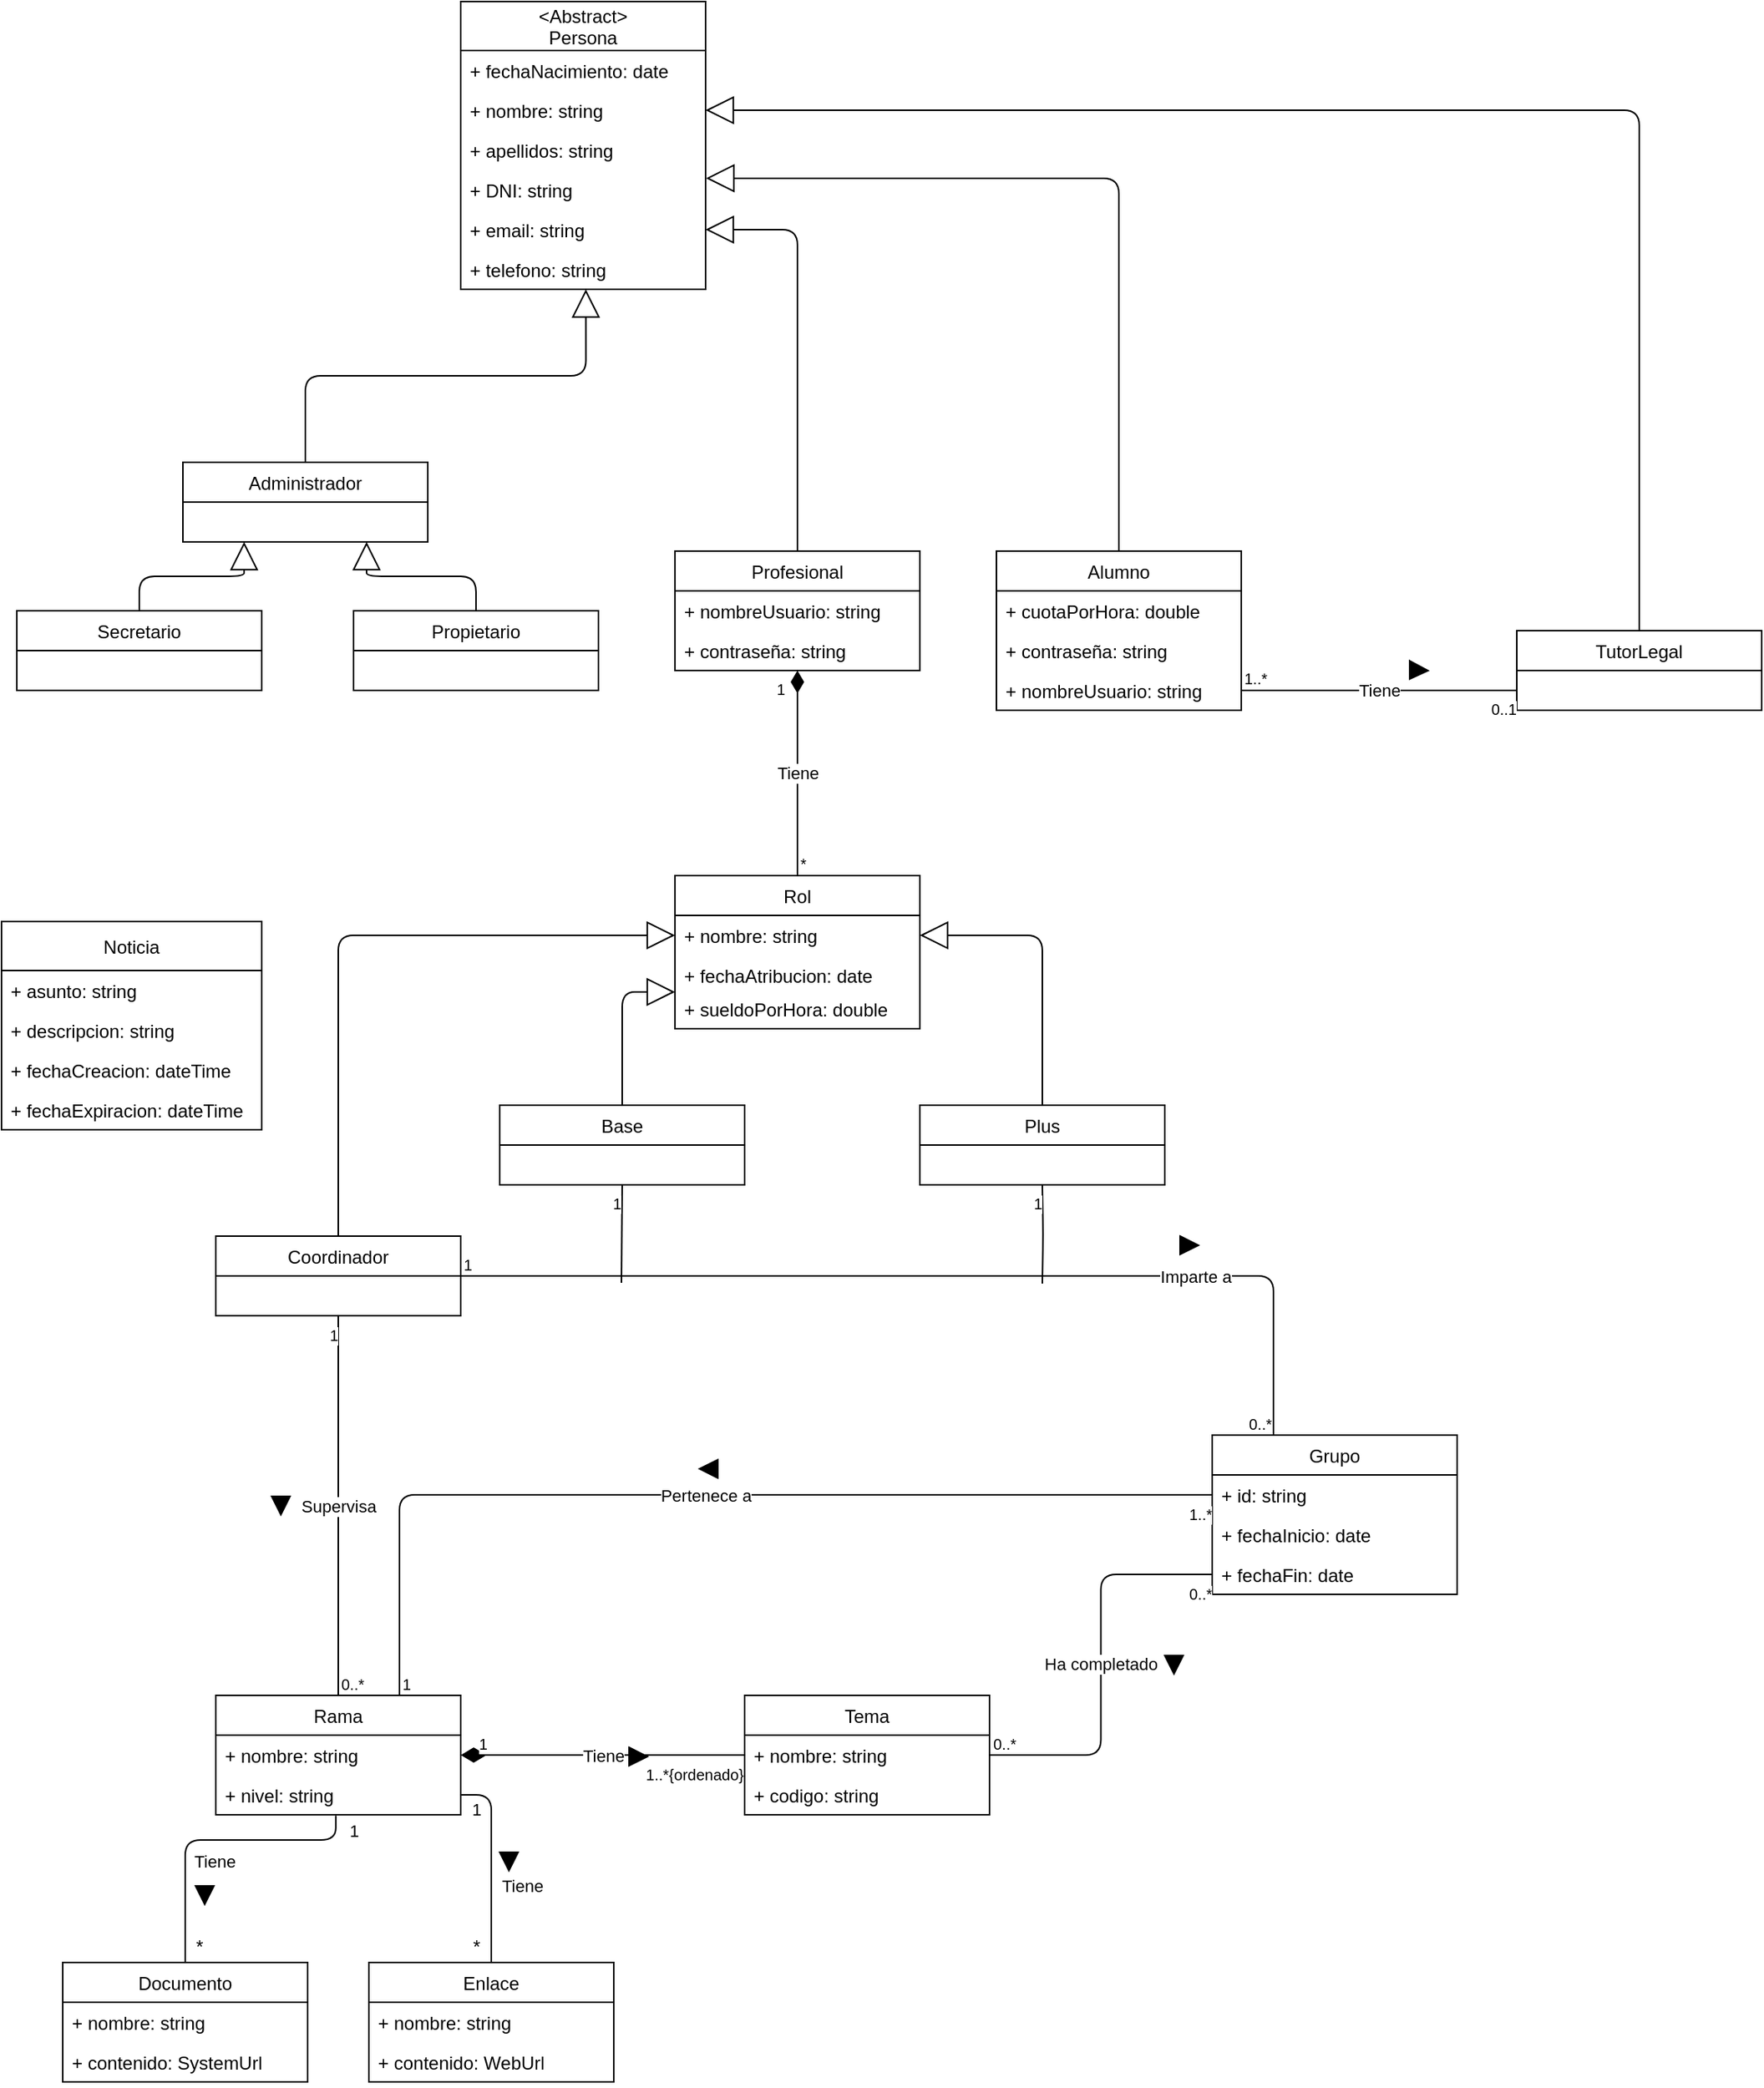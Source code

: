 <mxfile version="12.5.5" type="device"><diagram id="HRYEKjVSIdUNHvxB5uiy" name="Page-1"><mxGraphModel dx="1483" dy="759" grid="1" gridSize="10" guides="1" tooltips="1" connect="1" arrows="1" fold="1" page="1" pageScale="1" pageWidth="827" pageHeight="1169" math="0" shadow="0"><root><mxCell id="0"/><mxCell id="1" parent="0"/><mxCell id="jhskJjz1nR4IR2zzk8WK-8" value="&lt;Abstract&gt;&#10;Persona" style="swimlane;fontStyle=0;childLayout=stackLayout;horizontal=1;startSize=32;fillColor=none;horizontalStack=0;resizeParent=1;resizeParentMax=0;resizeLast=0;collapsible=1;marginBottom=0;" vertex="1" parent="1"><mxGeometry x="310" y="39" width="160" height="188" as="geometry"/></mxCell><mxCell id="jhskJjz1nR4IR2zzk8WK-9" value="+ fechaNacimiento: date" style="text;strokeColor=none;fillColor=none;align=left;verticalAlign=top;spacingLeft=4;spacingRight=4;overflow=hidden;rotatable=0;points=[[0,0.5],[1,0.5]];portConstraint=eastwest;" vertex="1" parent="jhskJjz1nR4IR2zzk8WK-8"><mxGeometry y="32" width="160" height="26" as="geometry"/></mxCell><mxCell id="jhskJjz1nR4IR2zzk8WK-10" value="+ nombre: string" style="text;strokeColor=none;fillColor=none;align=left;verticalAlign=top;spacingLeft=4;spacingRight=4;overflow=hidden;rotatable=0;points=[[0,0.5],[1,0.5]];portConstraint=eastwest;" vertex="1" parent="jhskJjz1nR4IR2zzk8WK-8"><mxGeometry y="58" width="160" height="26" as="geometry"/></mxCell><mxCell id="jhskJjz1nR4IR2zzk8WK-11" value="+ apellidos: string" style="text;strokeColor=none;fillColor=none;align=left;verticalAlign=top;spacingLeft=4;spacingRight=4;overflow=hidden;rotatable=0;points=[[0,0.5],[1,0.5]];portConstraint=eastwest;" vertex="1" parent="jhskJjz1nR4IR2zzk8WK-8"><mxGeometry y="84" width="160" height="26" as="geometry"/></mxCell><mxCell id="jhskJjz1nR4IR2zzk8WK-12" value="+ DNI: string" style="text;strokeColor=none;fillColor=none;align=left;verticalAlign=top;spacingLeft=4;spacingRight=4;overflow=hidden;rotatable=0;points=[[0,0.5],[1,0.5]];portConstraint=eastwest;" vertex="1" parent="jhskJjz1nR4IR2zzk8WK-8"><mxGeometry y="110" width="160" height="26" as="geometry"/></mxCell><mxCell id="jhskJjz1nR4IR2zzk8WK-13" value="+ email: string" style="text;strokeColor=none;fillColor=none;align=left;verticalAlign=top;spacingLeft=4;spacingRight=4;overflow=hidden;rotatable=0;points=[[0,0.5],[1,0.5]];portConstraint=eastwest;" vertex="1" parent="jhskJjz1nR4IR2zzk8WK-8"><mxGeometry y="136" width="160" height="26" as="geometry"/></mxCell><mxCell id="jhskJjz1nR4IR2zzk8WK-14" value="+ telefono: string" style="text;strokeColor=none;fillColor=none;align=left;verticalAlign=top;spacingLeft=4;spacingRight=4;overflow=hidden;rotatable=0;points=[[0,0.5],[1,0.5]];portConstraint=eastwest;" vertex="1" parent="jhskJjz1nR4IR2zzk8WK-8"><mxGeometry y="162" width="160" height="26" as="geometry"/></mxCell><mxCell id="jhskJjz1nR4IR2zzk8WK-15" value="Administrador" style="swimlane;fontStyle=0;childLayout=stackLayout;horizontal=1;startSize=26;fillColor=none;horizontalStack=0;resizeParent=1;resizeParentMax=0;resizeLast=0;collapsible=1;marginBottom=0;" vertex="1" parent="1"><mxGeometry x="128.5" y="340" width="160" height="52" as="geometry"/></mxCell><mxCell id="jhskJjz1nR4IR2zzk8WK-16" value="Propietario" style="swimlane;fontStyle=0;childLayout=stackLayout;horizontal=1;startSize=26;fillColor=none;horizontalStack=0;resizeParent=1;resizeParentMax=0;resizeLast=0;collapsible=1;marginBottom=0;" vertex="1" parent="1"><mxGeometry x="240" y="437" width="160" height="52" as="geometry"/></mxCell><mxCell id="jhskJjz1nR4IR2zzk8WK-17" value="Secretario" style="swimlane;fontStyle=0;childLayout=stackLayout;horizontal=1;startSize=26;fillColor=none;horizontalStack=0;resizeParent=1;resizeParentMax=0;resizeLast=0;collapsible=1;marginBottom=0;" vertex="1" parent="1"><mxGeometry x="20" y="437" width="160" height="52" as="geometry"/></mxCell><mxCell id="jhskJjz1nR4IR2zzk8WK-18" value="" style="endArrow=block;endSize=16;endFill=0;html=1;exitX=0.5;exitY=0;exitDx=0;exitDy=0;edgeStyle=orthogonalEdgeStyle;entryX=0.511;entryY=1;entryDx=0;entryDy=0;entryPerimeter=0;" edge="1" parent="1" source="jhskJjz1nR4IR2zzk8WK-15" target="jhskJjz1nR4IR2zzk8WK-14"><mxGeometry width="160" relative="1" as="geometry"><mxPoint x="-600" y="282.0" as="sourcePoint"/><mxPoint x="253" y="240" as="targetPoint"/></mxGeometry></mxCell><mxCell id="jhskJjz1nR4IR2zzk8WK-19" value="" style="endArrow=block;endSize=16;endFill=0;html=1;exitX=0.5;exitY=0;exitDx=0;exitDy=0;entryX=0.25;entryY=1;entryDx=0;entryDy=0;edgeStyle=orthogonalEdgeStyle;" edge="1" parent="1" source="jhskJjz1nR4IR2zzk8WK-17" target="jhskJjz1nR4IR2zzk8WK-15"><mxGeometry width="160" relative="1" as="geometry"><mxPoint x="-300" y="308.0" as="sourcePoint"/><mxPoint x="-211.343" y="254.0" as="targetPoint"/></mxGeometry></mxCell><mxCell id="jhskJjz1nR4IR2zzk8WK-20" value="" style="endArrow=block;endSize=16;endFill=0;html=1;exitX=0.5;exitY=0;exitDx=0;exitDy=0;entryX=0.75;entryY=1;entryDx=0;entryDy=0;edgeStyle=orthogonalEdgeStyle;" edge="1" parent="1" source="jhskJjz1nR4IR2zzk8WK-16" target="jhskJjz1nR4IR2zzk8WK-15"><mxGeometry width="160" relative="1" as="geometry"><mxPoint x="-290" y="318.0" as="sourcePoint"/><mxPoint x="-201.343" y="264.0" as="targetPoint"/></mxGeometry></mxCell><mxCell id="jhskJjz1nR4IR2zzk8WK-21" value="Alumno" style="swimlane;fontStyle=0;childLayout=stackLayout;horizontal=1;startSize=26;fillColor=none;horizontalStack=0;resizeParent=1;resizeParentMax=0;resizeLast=0;collapsible=1;marginBottom=0;" vertex="1" parent="1"><mxGeometry x="660" y="398.0" width="160" height="104" as="geometry"/></mxCell><mxCell id="jhskJjz1nR4IR2zzk8WK-22" value="+ cuotaPorHora: double" style="text;strokeColor=none;fillColor=none;align=left;verticalAlign=top;spacingLeft=4;spacingRight=4;overflow=hidden;rotatable=0;points=[[0,0.5],[1,0.5]];portConstraint=eastwest;" vertex="1" parent="jhskJjz1nR4IR2zzk8WK-21"><mxGeometry y="26" width="160" height="26" as="geometry"/></mxCell><mxCell id="jhskJjz1nR4IR2zzk8WK-23" value="+ contraseña: string" style="text;strokeColor=none;fillColor=none;align=left;verticalAlign=top;spacingLeft=4;spacingRight=4;overflow=hidden;rotatable=0;points=[[0,0.5],[1,0.5]];portConstraint=eastwest;" vertex="1" parent="jhskJjz1nR4IR2zzk8WK-21"><mxGeometry y="52" width="160" height="26" as="geometry"/></mxCell><mxCell id="jhskJjz1nR4IR2zzk8WK-24" value="+ nombreUsuario: string" style="text;strokeColor=none;fillColor=none;align=left;verticalAlign=top;spacingLeft=4;spacingRight=4;overflow=hidden;rotatable=0;points=[[0,0.5],[1,0.5]];portConstraint=eastwest;" vertex="1" parent="jhskJjz1nR4IR2zzk8WK-21"><mxGeometry y="78" width="160" height="26" as="geometry"/></mxCell><mxCell id="jhskJjz1nR4IR2zzk8WK-25" value="TutorLegal" style="swimlane;fontStyle=0;childLayout=stackLayout;horizontal=1;startSize=26;fillColor=none;horizontalStack=0;resizeParent=1;resizeParentMax=0;resizeLast=0;collapsible=1;marginBottom=0;" vertex="1" parent="1"><mxGeometry x="1000" y="450.0" width="160" height="52" as="geometry"/></mxCell><mxCell id="jhskJjz1nR4IR2zzk8WK-26" value="Tiene" style="endArrow=none;html=1;endSize=12;startArrow=none;startSize=14;startFill=0;edgeStyle=orthogonalEdgeStyle;endFill=0;exitX=1;exitY=0.5;exitDx=0;exitDy=0;entryX=0;entryY=0.75;entryDx=0;entryDy=0;" edge="1" parent="1" source="jhskJjz1nR4IR2zzk8WK-24" target="jhskJjz1nR4IR2zzk8WK-25"><mxGeometry relative="1" as="geometry"><mxPoint x="310.57" y="100.93" as="sourcePoint"/><mxPoint x="800" y="483" as="targetPoint"/></mxGeometry></mxCell><mxCell id="jhskJjz1nR4IR2zzk8WK-27" value="1..*" style="resizable=0;html=1;align=left;verticalAlign=top;labelBackgroundColor=#ffffff;fontSize=10;" connectable="0" vertex="1" parent="jhskJjz1nR4IR2zzk8WK-26"><mxGeometry x="-1" relative="1" as="geometry"><mxPoint y="-20" as="offset"/></mxGeometry></mxCell><mxCell id="jhskJjz1nR4IR2zzk8WK-28" value="0..1" style="resizable=0;html=1;align=right;verticalAlign=top;labelBackgroundColor=#ffffff;fontSize=10;" connectable="0" vertex="1" parent="jhskJjz1nR4IR2zzk8WK-26"><mxGeometry x="1" relative="1" as="geometry"/></mxCell><mxCell id="jhskJjz1nR4IR2zzk8WK-35" value="" style="endArrow=block;endSize=16;endFill=0;html=1;exitX=0.5;exitY=0;exitDx=0;exitDy=0;edgeStyle=orthogonalEdgeStyle;entryX=1;entryY=0.5;entryDx=0;entryDy=0;" edge="1" parent="1" source="jhskJjz1nR4IR2zzk8WK-25" target="jhskJjz1nR4IR2zzk8WK-10"><mxGeometry width="160" relative="1" as="geometry"><mxPoint x="566.07" y="273" as="sourcePoint"/><mxPoint x="749.33" y="160" as="targetPoint"/></mxGeometry></mxCell><mxCell id="jhskJjz1nR4IR2zzk8WK-36" value="" style="endArrow=block;endSize=16;endFill=0;html=1;exitX=0.5;exitY=0;exitDx=0;exitDy=0;edgeStyle=orthogonalEdgeStyle;entryX=1.002;entryY=0.21;entryDx=0;entryDy=0;entryPerimeter=0;" edge="1" parent="1" source="jhskJjz1nR4IR2zzk8WK-21" target="jhskJjz1nR4IR2zzk8WK-12"><mxGeometry width="160" relative="1" as="geometry"><mxPoint x="520" y="323" as="sourcePoint"/><mxPoint x="703.26" y="210" as="targetPoint"/></mxGeometry></mxCell><mxCell id="jhskJjz1nR4IR2zzk8WK-37" value="Profesional" style="swimlane;fontStyle=0;childLayout=stackLayout;horizontal=1;startSize=26;fillColor=none;horizontalStack=0;resizeParent=1;resizeParentMax=0;resizeLast=0;collapsible=1;marginBottom=0;" vertex="1" parent="1"><mxGeometry x="450" y="398" width="160" height="78" as="geometry"/></mxCell><mxCell id="jhskJjz1nR4IR2zzk8WK-39" value="+ nombreUsuario: string" style="text;strokeColor=none;fillColor=none;align=left;verticalAlign=top;spacingLeft=4;spacingRight=4;overflow=hidden;rotatable=0;points=[[0,0.5],[1,0.5]];portConstraint=eastwest;" vertex="1" parent="jhskJjz1nR4IR2zzk8WK-37"><mxGeometry y="26" width="160" height="26" as="geometry"/></mxCell><mxCell id="jhskJjz1nR4IR2zzk8WK-40" value="+ contraseña: string" style="text;strokeColor=none;fillColor=none;align=left;verticalAlign=top;spacingLeft=4;spacingRight=4;overflow=hidden;rotatable=0;points=[[0,0.5],[1,0.5]];portConstraint=eastwest;" vertex="1" parent="jhskJjz1nR4IR2zzk8WK-37"><mxGeometry y="52" width="160" height="26" as="geometry"/></mxCell><mxCell id="jhskJjz1nR4IR2zzk8WK-41" value="Tiene" style="endArrow=diamondThin;html=1;endSize=12;startArrow=none;startSize=14;startFill=0;edgeStyle=orthogonalEdgeStyle;endFill=1;exitX=0.5;exitY=0;exitDx=0;exitDy=0;" edge="1" parent="1" source="jhskJjz1nR4IR2zzk8WK-44" target="jhskJjz1nR4IR2zzk8WK-37"><mxGeometry relative="1" as="geometry"><mxPoint x="1152" y="780" as="sourcePoint"/><mxPoint x="422" y="803" as="targetPoint"/></mxGeometry></mxCell><mxCell id="jhskJjz1nR4IR2zzk8WK-42" value="*" style="resizable=0;html=1;align=left;verticalAlign=top;labelBackgroundColor=#ffffff;fontSize=10;" connectable="0" vertex="1" parent="jhskJjz1nR4IR2zzk8WK-41"><mxGeometry x="-1" relative="1" as="geometry"><mxPoint y="-20" as="offset"/></mxGeometry></mxCell><mxCell id="jhskJjz1nR4IR2zzk8WK-43" value="1" style="resizable=0;html=1;align=right;verticalAlign=top;labelBackgroundColor=#ffffff;fontSize=10;" connectable="0" vertex="1" parent="jhskJjz1nR4IR2zzk8WK-41"><mxGeometry x="1" relative="1" as="geometry"><mxPoint x="-7.94" as="offset"/></mxGeometry></mxCell><mxCell id="jhskJjz1nR4IR2zzk8WK-44" value="Rol" style="swimlane;fontStyle=0;childLayout=stackLayout;horizontal=1;startSize=26;fillColor=none;horizontalStack=0;resizeParent=1;resizeParentMax=0;resizeLast=0;collapsible=1;marginBottom=0;" vertex="1" parent="1"><mxGeometry x="450" y="610" width="160" height="100" as="geometry"/></mxCell><mxCell id="jhskJjz1nR4IR2zzk8WK-45" value="+ nombre: string" style="text;strokeColor=none;fillColor=none;align=left;verticalAlign=top;spacingLeft=4;spacingRight=4;overflow=hidden;rotatable=0;points=[[0,0.5],[1,0.5]];portConstraint=eastwest;" vertex="1" parent="jhskJjz1nR4IR2zzk8WK-44"><mxGeometry y="26" width="160" height="26" as="geometry"/></mxCell><mxCell id="jhskJjz1nR4IR2zzk8WK-46" value="+ fechaAtribucion: date" style="text;strokeColor=none;fillColor=none;align=left;verticalAlign=top;spacingLeft=4;spacingRight=4;overflow=hidden;rotatable=0;points=[[0,0.5],[1,0.5]];portConstraint=eastwest;" vertex="1" parent="jhskJjz1nR4IR2zzk8WK-44"><mxGeometry y="52" width="160" height="48" as="geometry"/></mxCell><mxCell id="jhskJjz1nR4IR2zzk8WK-51" value="&lt;span style=&quot;color: rgba(0 , 0 , 0 , 0) ; font-family: monospace ; font-size: 0px&quot;&gt;%3CmxGraphModel%3E%3Croot%3E%3CmxCell%20id%3D%220%22%2F%3E%3CmxCell%20id%3D%221%22%20parent%3D%220%22%2F%3E%3CmxCell%20id%3D%222%22%20value%3D%22%22%20style%3D%22verticalLabelPosition%3Dbottom%3BverticalAlign%3Dtop%3Bhtml%3D1%3Bshape%3Dmxgraph.basic.acute_triangle%3Bdx%3D0.5%3BfillColor%3D%23000000%3Brotation%3D90%3B%22%20vertex%3D%221%22%20parent%3D%221%22%3E%3CmxGeometry%20x%3D%22737.57%22%20y%3D%22462.93%22%20width%3D%2212%22%20height%3D%2212%22%20as%3D%22geometry%22%2F%3E%3C%2FmxCell%3E%3C%2Froot%3E%3C%2FmxGraphModel%3E&lt;/span&gt;" style="text;html=1;align=center;verticalAlign=middle;resizable=0;points=[];autosize=1;" vertex="1" parent="1"><mxGeometry x="784" y="566" width="20" height="20" as="geometry"/></mxCell><mxCell id="jhskJjz1nR4IR2zzk8WK-52" value="" style="verticalLabelPosition=bottom;verticalAlign=top;html=1;shape=mxgraph.basic.acute_triangle;dx=0.54;fillColor=#000000;rotation=90;" vertex="1" parent="1"><mxGeometry x="930" y="469.64" width="12" height="12" as="geometry"/></mxCell><mxCell id="jhskJjz1nR4IR2zzk8WK-54" value="" style="endArrow=block;endSize=16;endFill=0;html=1;exitX=0.5;exitY=0;exitDx=0;exitDy=0;edgeStyle=orthogonalEdgeStyle;entryX=1;entryY=0.5;entryDx=0;entryDy=0;" edge="1" parent="1" source="jhskJjz1nR4IR2zzk8WK-37" target="jhskJjz1nR4IR2zzk8WK-13"><mxGeometry width="160" relative="1" as="geometry"><mxPoint x="750" y="408" as="sourcePoint"/><mxPoint x="480.32" y="164.46" as="targetPoint"/></mxGeometry></mxCell><mxCell id="jhskJjz1nR4IR2zzk8WK-55" value="Coordinador" style="swimlane;fontStyle=0;childLayout=stackLayout;horizontal=1;startSize=26;fillColor=none;horizontalStack=0;resizeParent=1;resizeParentMax=0;resizeLast=0;collapsible=1;marginBottom=0;" vertex="1" parent="1"><mxGeometry x="150" y="845.5" width="160" height="52" as="geometry"/></mxCell><mxCell id="jhskJjz1nR4IR2zzk8WK-56" value="Base" style="swimlane;fontStyle=0;childLayout=stackLayout;horizontal=1;startSize=26;fillColor=none;horizontalStack=0;resizeParent=1;resizeParentMax=0;resizeLast=0;collapsible=1;marginBottom=0;" vertex="1" parent="1"><mxGeometry x="335.5" y="760" width="160" height="52" as="geometry"/></mxCell><mxCell id="jhskJjz1nR4IR2zzk8WK-57" value="Plus" style="swimlane;fontStyle=0;childLayout=stackLayout;horizontal=1;startSize=26;fillColor=none;horizontalStack=0;resizeParent=1;resizeParentMax=0;resizeLast=0;collapsible=1;marginBottom=0;" vertex="1" parent="1"><mxGeometry x="610" y="760" width="160" height="52" as="geometry"/></mxCell><mxCell id="jhskJjz1nR4IR2zzk8WK-58" value="Rama" style="swimlane;fontStyle=0;childLayout=stackLayout;horizontal=1;startSize=26;fillColor=none;horizontalStack=0;resizeParent=1;resizeParentMax=0;resizeLast=0;collapsible=1;marginBottom=0;" vertex="1" parent="1"><mxGeometry x="150" y="1145.5" width="160" height="78" as="geometry"/></mxCell><mxCell id="jhskJjz1nR4IR2zzk8WK-59" value="+ nombre: string" style="text;strokeColor=none;fillColor=none;align=left;verticalAlign=top;spacingLeft=4;spacingRight=4;overflow=hidden;rotatable=0;points=[[0,0.5],[1,0.5]];portConstraint=eastwest;" vertex="1" parent="jhskJjz1nR4IR2zzk8WK-58"><mxGeometry y="26" width="160" height="26" as="geometry"/></mxCell><mxCell id="jhskJjz1nR4IR2zzk8WK-60" value="+ nivel: string" style="text;strokeColor=none;fillColor=none;align=left;verticalAlign=top;spacingLeft=4;spacingRight=4;overflow=hidden;rotatable=0;points=[[0,0.5],[1,0.5]];portConstraint=eastwest;" vertex="1" parent="jhskJjz1nR4IR2zzk8WK-58"><mxGeometry y="52" width="160" height="26" as="geometry"/></mxCell><mxCell id="jhskJjz1nR4IR2zzk8WK-61" value="Grupo" style="swimlane;fontStyle=0;childLayout=stackLayout;horizontal=1;startSize=26;fillColor=none;horizontalStack=0;resizeParent=1;resizeParentMax=0;resizeLast=0;collapsible=1;marginBottom=0;" vertex="1" parent="1"><mxGeometry x="801" y="975.5" width="160" height="104" as="geometry"/></mxCell><mxCell id="jhskJjz1nR4IR2zzk8WK-62" value="+ id: string" style="text;strokeColor=none;fillColor=none;align=left;verticalAlign=top;spacingLeft=4;spacingRight=4;overflow=hidden;rotatable=0;points=[[0,0.5],[1,0.5]];portConstraint=eastwest;" vertex="1" parent="jhskJjz1nR4IR2zzk8WK-61"><mxGeometry y="26" width="160" height="26" as="geometry"/></mxCell><mxCell id="jhskJjz1nR4IR2zzk8WK-63" value="+ fechaInicio: date" style="text;strokeColor=none;fillColor=none;align=left;verticalAlign=top;spacingLeft=4;spacingRight=4;overflow=hidden;rotatable=0;points=[[0,0.5],[1,0.5]];portConstraint=eastwest;" vertex="1" parent="jhskJjz1nR4IR2zzk8WK-61"><mxGeometry y="52" width="160" height="26" as="geometry"/></mxCell><mxCell id="jhskJjz1nR4IR2zzk8WK-64" value="+ fechaFin: date" style="text;strokeColor=none;fillColor=none;align=left;verticalAlign=top;spacingLeft=4;spacingRight=4;overflow=hidden;rotatable=0;points=[[0,0.5],[1,0.5]];portConstraint=eastwest;" vertex="1" parent="jhskJjz1nR4IR2zzk8WK-61"><mxGeometry y="78" width="160" height="26" as="geometry"/></mxCell><mxCell id="jhskJjz1nR4IR2zzk8WK-66" value="Pertenece a" style="endArrow=none;html=1;endSize=12;startArrow=none;startSize=14;startFill=0;edgeStyle=orthogonalEdgeStyle;endFill=0;exitX=0.75;exitY=0;exitDx=0;exitDy=0;entryX=0;entryY=0.5;entryDx=0;entryDy=0;" edge="1" parent="1" source="jhskJjz1nR4IR2zzk8WK-58" target="jhskJjz1nR4IR2zzk8WK-62"><mxGeometry relative="1" as="geometry"><mxPoint x="1193" y="705.5" as="sourcePoint"/><mxPoint x="1193" y="551.5" as="targetPoint"/></mxGeometry></mxCell><mxCell id="jhskJjz1nR4IR2zzk8WK-67" value="1" style="resizable=0;html=1;align=left;verticalAlign=top;labelBackgroundColor=#ffffff;fontSize=10;" connectable="0" vertex="1" parent="jhskJjz1nR4IR2zzk8WK-66"><mxGeometry x="-1" relative="1" as="geometry"><mxPoint y="-20" as="offset"/></mxGeometry></mxCell><mxCell id="jhskJjz1nR4IR2zzk8WK-68" value="1..*" style="resizable=0;html=1;align=right;verticalAlign=top;labelBackgroundColor=#ffffff;fontSize=10;" connectable="0" vertex="1" parent="jhskJjz1nR4IR2zzk8WK-66"><mxGeometry x="1" relative="1" as="geometry"/></mxCell><mxCell id="jhskJjz1nR4IR2zzk8WK-69" value="Tema" style="swimlane;fontStyle=0;childLayout=stackLayout;horizontal=1;startSize=26;fillColor=none;horizontalStack=0;resizeParent=1;resizeParentMax=0;resizeLast=0;collapsible=1;marginBottom=0;" vertex="1" parent="1"><mxGeometry x="495.5" y="1145.5" width="160" height="78" as="geometry"/></mxCell><mxCell id="jhskJjz1nR4IR2zzk8WK-70" value="+ nombre: string" style="text;strokeColor=none;fillColor=none;align=left;verticalAlign=top;spacingLeft=4;spacingRight=4;overflow=hidden;rotatable=0;points=[[0,0.5],[1,0.5]];portConstraint=eastwest;" vertex="1" parent="jhskJjz1nR4IR2zzk8WK-69"><mxGeometry y="26" width="160" height="26" as="geometry"/></mxCell><mxCell id="jhskJjz1nR4IR2zzk8WK-71" value="+ codigo: string" style="text;strokeColor=none;fillColor=none;align=left;verticalAlign=top;spacingLeft=4;spacingRight=4;overflow=hidden;rotatable=0;points=[[0,0.5],[1,0.5]];portConstraint=eastwest;" vertex="1" parent="jhskJjz1nR4IR2zzk8WK-69"><mxGeometry y="52" width="160" height="26" as="geometry"/></mxCell><mxCell id="jhskJjz1nR4IR2zzk8WK-73" value="Supervisa" style="endArrow=none;html=1;endSize=12;startArrow=none;startSize=14;startFill=0;edgeStyle=orthogonalEdgeStyle;endFill=0;exitX=0.5;exitY=0;exitDx=0;exitDy=0;entryX=0.5;entryY=1;entryDx=0;entryDy=0;" edge="1" parent="1" source="jhskJjz1nR4IR2zzk8WK-58" target="jhskJjz1nR4IR2zzk8WK-55"><mxGeometry relative="1" as="geometry"><mxPoint x="457.333" y="583.5" as="sourcePoint"/><mxPoint x="460.667" y="449.5" as="targetPoint"/></mxGeometry></mxCell><mxCell id="jhskJjz1nR4IR2zzk8WK-74" value="0..*" style="resizable=0;html=1;align=left;verticalAlign=top;labelBackgroundColor=#ffffff;fontSize=10;" connectable="0" vertex="1" parent="jhskJjz1nR4IR2zzk8WK-73"><mxGeometry x="-1" relative="1" as="geometry"><mxPoint y="-20" as="offset"/></mxGeometry></mxCell><mxCell id="jhskJjz1nR4IR2zzk8WK-75" value="1" style="resizable=0;html=1;align=right;verticalAlign=top;labelBackgroundColor=#ffffff;fontSize=10;" connectable="0" vertex="1" parent="jhskJjz1nR4IR2zzk8WK-73"><mxGeometry x="1" relative="1" as="geometry"/></mxCell><mxCell id="jhskJjz1nR4IR2zzk8WK-76" value="Tiene" style="endArrow=none;html=1;endSize=12;startArrow=diamondThin;startSize=14;startFill=1;edgeStyle=orthogonalEdgeStyle;endFill=0;exitX=1;exitY=0.5;exitDx=0;exitDy=0;entryX=0;entryY=0.5;entryDx=0;entryDy=0;" edge="1" parent="1" source="jhskJjz1nR4IR2zzk8WK-59" target="jhskJjz1nR4IR2zzk8WK-70"><mxGeometry relative="1" as="geometry"><mxPoint x="467.333" y="593.5" as="sourcePoint"/><mxPoint x="470.667" y="459.5" as="targetPoint"/></mxGeometry></mxCell><mxCell id="jhskJjz1nR4IR2zzk8WK-77" value="1" style="resizable=0;html=1;align=left;verticalAlign=top;labelBackgroundColor=#ffffff;fontSize=10;" connectable="0" vertex="1" parent="jhskJjz1nR4IR2zzk8WK-76"><mxGeometry x="-1" relative="1" as="geometry"><mxPoint x="10" y="-20" as="offset"/></mxGeometry></mxCell><mxCell id="jhskJjz1nR4IR2zzk8WK-78" value="1..*{ordenado}" style="resizable=0;html=1;align=right;verticalAlign=top;labelBackgroundColor=#ffffff;fontSize=10;" connectable="0" vertex="1" parent="jhskJjz1nR4IR2zzk8WK-76"><mxGeometry x="1" relative="1" as="geometry"/></mxCell><mxCell id="jhskJjz1nR4IR2zzk8WK-79" value="Ha completado" style="endArrow=none;html=1;endSize=12;startArrow=none;startSize=14;startFill=0;edgeStyle=orthogonalEdgeStyle;endFill=0;exitX=1;exitY=0.5;exitDx=0;exitDy=0;" edge="1" parent="1" source="jhskJjz1nR4IR2zzk8WK-70" target="jhskJjz1nR4IR2zzk8WK-64"><mxGeometry relative="1" as="geometry"><mxPoint x="477.333" y="603.5" as="sourcePoint"/><mxPoint x="480.667" y="469.5" as="targetPoint"/></mxGeometry></mxCell><mxCell id="jhskJjz1nR4IR2zzk8WK-80" value="0..*" style="resizable=0;html=1;align=left;verticalAlign=top;labelBackgroundColor=#ffffff;fontSize=10;" connectable="0" vertex="1" parent="jhskJjz1nR4IR2zzk8WK-79"><mxGeometry x="-1" relative="1" as="geometry"><mxPoint y="-20" as="offset"/></mxGeometry></mxCell><mxCell id="jhskJjz1nR4IR2zzk8WK-81" value="0..*" style="resizable=0;html=1;align=right;verticalAlign=top;labelBackgroundColor=#ffffff;fontSize=10;" connectable="0" vertex="1" parent="jhskJjz1nR4IR2zzk8WK-79"><mxGeometry x="1" relative="1" as="geometry"/></mxCell><mxCell id="jhskJjz1nR4IR2zzk8WK-83" value="" style="verticalLabelPosition=bottom;verticalAlign=top;html=1;shape=mxgraph.basic.acute_triangle;dx=0.5;fillColor=#000000;rotation=-180;" vertex="1" parent="1"><mxGeometry x="186.5" y="1015.5" width="12" height="12" as="geometry"/></mxCell><mxCell id="jhskJjz1nR4IR2zzk8WK-84" value="" style="verticalLabelPosition=bottom;verticalAlign=top;html=1;shape=mxgraph.basic.acute_triangle;dx=0.5;fillColor=#000000;rotation=-90;" vertex="1" parent="1"><mxGeometry x="466" y="991.5" width="12" height="12" as="geometry"/></mxCell><mxCell id="jhskJjz1nR4IR2zzk8WK-85" value="" style="verticalLabelPosition=bottom;verticalAlign=top;html=1;shape=mxgraph.basic.acute_triangle;dx=0.5;fillColor=#000000;rotation=-180;" vertex="1" parent="1"><mxGeometry x="136.74" y="1270" width="12" height="12" as="geometry"/></mxCell><mxCell id="jhskJjz1nR4IR2zzk8WK-86" value="" style="verticalLabelPosition=bottom;verticalAlign=top;html=1;shape=mxgraph.basic.acute_triangle;dx=0.5;fillColor=#000000;rotation=-180;" vertex="1" parent="1"><mxGeometry x="770" y="1119.5" width="12" height="12" as="geometry"/></mxCell><mxCell id="jhskJjz1nR4IR2zzk8WK-90" value="Imparte a" style="endArrow=none;html=1;endSize=12;startArrow=none;startSize=14;startFill=0;edgeStyle=orthogonalEdgeStyle;endFill=0;exitX=1;exitY=0.5;exitDx=0;exitDy=0;entryX=0.25;entryY=0;entryDx=0;entryDy=0;" edge="1" parent="1" source="jhskJjz1nR4IR2zzk8WK-55" target="jhskJjz1nR4IR2zzk8WK-61"><mxGeometry x="0.511" relative="1" as="geometry"><mxPoint x="280.286" y="1155.357" as="sourcePoint"/><mxPoint x="810.286" y="1023.929" as="targetPoint"/><mxPoint as="offset"/></mxGeometry></mxCell><mxCell id="jhskJjz1nR4IR2zzk8WK-91" value="1" style="resizable=0;html=1;align=left;verticalAlign=top;labelBackgroundColor=#ffffff;fontSize=10;" connectable="0" vertex="1" parent="jhskJjz1nR4IR2zzk8WK-90"><mxGeometry x="-1" relative="1" as="geometry"><mxPoint y="-20" as="offset"/></mxGeometry></mxCell><mxCell id="jhskJjz1nR4IR2zzk8WK-92" value="0..*" style="resizable=0;html=1;align=right;verticalAlign=top;labelBackgroundColor=#ffffff;fontSize=10;" connectable="0" vertex="1" parent="jhskJjz1nR4IR2zzk8WK-90"><mxGeometry x="1" relative="1" as="geometry"><mxPoint x="-1" y="-20" as="offset"/></mxGeometry></mxCell><mxCell id="jhskJjz1nR4IR2zzk8WK-93" value="" style="endArrow=none;html=1;endSize=12;startArrow=none;startSize=14;startFill=0;edgeStyle=orthogonalEdgeStyle;endFill=0;entryX=0.5;entryY=1;entryDx=0;entryDy=0;" edge="1" parent="1" target="jhskJjz1nR4IR2zzk8WK-56"><mxGeometry relative="1" as="geometry"><mxPoint x="415" y="876" as="sourcePoint"/><mxPoint x="820.286" y="1033.929" as="targetPoint"/></mxGeometry></mxCell><mxCell id="jhskJjz1nR4IR2zzk8WK-94" value="1" style="resizable=0;html=1;align=right;verticalAlign=top;labelBackgroundColor=#ffffff;fontSize=10;" connectable="0" vertex="1" parent="jhskJjz1nR4IR2zzk8WK-93"><mxGeometry x="1" relative="1" as="geometry"/></mxCell><mxCell id="jhskJjz1nR4IR2zzk8WK-95" value="" style="endArrow=none;html=1;endSize=12;startArrow=none;startSize=14;startFill=0;edgeStyle=orthogonalEdgeStyle;endFill=0;entryX=0.5;entryY=1;entryDx=0;entryDy=0;" edge="1" parent="1" target="jhskJjz1nR4IR2zzk8WK-57"><mxGeometry relative="1" as="geometry"><mxPoint x="690" y="876.5" as="sourcePoint"/><mxPoint x="740" y="825.5" as="targetPoint"/></mxGeometry></mxCell><mxCell id="jhskJjz1nR4IR2zzk8WK-96" value="1" style="resizable=0;html=1;align=right;verticalAlign=top;labelBackgroundColor=#ffffff;fontSize=10;" connectable="0" vertex="1" parent="jhskJjz1nR4IR2zzk8WK-95"><mxGeometry x="1" relative="1" as="geometry"/></mxCell><mxCell id="jhskJjz1nR4IR2zzk8WK-97" value="" style="verticalLabelPosition=bottom;verticalAlign=top;html=1;shape=mxgraph.basic.acute_triangle;dx=0.5;fillColor=#000000;rotation=90;" vertex="1" parent="1"><mxGeometry x="780" y="845.5" width="12" height="12" as="geometry"/></mxCell><mxCell id="jhskJjz1nR4IR2zzk8WK-98" value="" style="endArrow=block;endSize=16;endFill=0;html=1;exitX=0.5;exitY=0;exitDx=0;exitDy=0;entryX=0;entryY=0.5;entryDx=0;entryDy=0;edgeStyle=orthogonalEdgeStyle;" edge="1" parent="1" source="jhskJjz1nR4IR2zzk8WK-56" target="jhskJjz1nR4IR2zzk8WK-46"><mxGeometry width="160" relative="1" as="geometry"><mxPoint x="400" y="687.59" as="sourcePoint"/><mxPoint x="328.5" y="642.59" as="targetPoint"/></mxGeometry></mxCell><mxCell id="jhskJjz1nR4IR2zzk8WK-99" value="" style="endArrow=block;endSize=16;endFill=0;html=1;exitX=0.5;exitY=0;exitDx=0;exitDy=0;entryX=0;entryY=0.5;entryDx=0;entryDy=0;edgeStyle=orthogonalEdgeStyle;" edge="1" parent="1" source="jhskJjz1nR4IR2zzk8WK-55" target="jhskJjz1nR4IR2zzk8WK-45"><mxGeometry width="160" relative="1" as="geometry"><mxPoint x="258.09" y="645" as="sourcePoint"/><mxPoint x="186.59" y="600" as="targetPoint"/></mxGeometry></mxCell><mxCell id="jhskJjz1nR4IR2zzk8WK-100" value="" style="endArrow=block;endSize=16;endFill=0;html=1;exitX=0.5;exitY=0;exitDx=0;exitDy=0;entryX=1;entryY=0.5;entryDx=0;entryDy=0;edgeStyle=orthogonalEdgeStyle;" edge="1" parent="1" source="jhskJjz1nR4IR2zzk8WK-57" target="jhskJjz1nR4IR2zzk8WK-45"><mxGeometry width="160" relative="1" as="geometry"><mxPoint x="341.5" y="606.53" as="sourcePoint"/><mxPoint x="270" y="561.53" as="targetPoint"/></mxGeometry></mxCell><mxCell id="jhskJjz1nR4IR2zzk8WK-101" value="+ sueldoPorHora: double" style="text;strokeColor=none;fillColor=none;align=left;verticalAlign=top;spacingLeft=4;spacingRight=4;overflow=hidden;rotatable=0;points=[[0,0.5],[1,0.5]];portConstraint=eastwest;" vertex="1" parent="1"><mxGeometry x="450" y="684" width="160" height="26" as="geometry"/></mxCell><mxCell id="jhskJjz1nR4IR2zzk8WK-113" style="edgeStyle=orthogonalEdgeStyle;rounded=1;orthogonalLoop=1;jettySize=auto;html=1;exitX=0.5;exitY=0;exitDx=0;exitDy=0;entryX=0.49;entryY=1.026;entryDx=0;entryDy=0;entryPerimeter=0;endArrow=none;endFill=0;" edge="1" parent="1" source="jhskJjz1nR4IR2zzk8WK-102" target="jhskJjz1nR4IR2zzk8WK-60"><mxGeometry relative="1" as="geometry"><Array as="points"><mxPoint x="130" y="1240"/><mxPoint x="229" y="1240"/></Array></mxGeometry></mxCell><mxCell id="jhskJjz1nR4IR2zzk8WK-102" value="Documento" style="swimlane;fontStyle=0;childLayout=stackLayout;horizontal=1;startSize=26;fillColor=none;horizontalStack=0;resizeParent=1;resizeParentMax=0;resizeLast=0;collapsible=1;marginBottom=0;" vertex="1" parent="1"><mxGeometry x="50" y="1320" width="160" height="78" as="geometry"/></mxCell><mxCell id="jhskJjz1nR4IR2zzk8WK-103" value="+ nombre: string" style="text;strokeColor=none;fillColor=none;align=left;verticalAlign=top;spacingLeft=4;spacingRight=4;overflow=hidden;rotatable=0;points=[[0,0.5],[1,0.5]];portConstraint=eastwest;" vertex="1" parent="jhskJjz1nR4IR2zzk8WK-102"><mxGeometry y="26" width="160" height="26" as="geometry"/></mxCell><mxCell id="jhskJjz1nR4IR2zzk8WK-104" value="+ contenido: SystemUrl" style="text;strokeColor=none;fillColor=none;align=left;verticalAlign=top;spacingLeft=4;spacingRight=4;overflow=hidden;rotatable=0;points=[[0,0.5],[1,0.5]];portConstraint=eastwest;" vertex="1" parent="jhskJjz1nR4IR2zzk8WK-102"><mxGeometry y="52" width="160" height="26" as="geometry"/></mxCell><mxCell id="jhskJjz1nR4IR2zzk8WK-114" style="edgeStyle=orthogonalEdgeStyle;rounded=1;orthogonalLoop=1;jettySize=auto;html=1;exitX=0.5;exitY=0;exitDx=0;exitDy=0;entryX=1;entryY=0.5;entryDx=0;entryDy=0;endArrow=none;endFill=0;" edge="1" parent="1" source="jhskJjz1nR4IR2zzk8WK-105" target="jhskJjz1nR4IR2zzk8WK-60"><mxGeometry relative="1" as="geometry"/></mxCell><mxCell id="jhskJjz1nR4IR2zzk8WK-105" value="Enlace" style="swimlane;fontStyle=0;childLayout=stackLayout;horizontal=1;startSize=26;fillColor=none;horizontalStack=0;resizeParent=1;resizeParentMax=0;resizeLast=0;collapsible=1;marginBottom=0;" vertex="1" parent="1"><mxGeometry x="250" y="1320" width="160" height="78" as="geometry"/></mxCell><mxCell id="jhskJjz1nR4IR2zzk8WK-106" value="+ nombre: string" style="text;strokeColor=none;fillColor=none;align=left;verticalAlign=top;spacingLeft=4;spacingRight=4;overflow=hidden;rotatable=0;points=[[0,0.5],[1,0.5]];portConstraint=eastwest;" vertex="1" parent="jhskJjz1nR4IR2zzk8WK-105"><mxGeometry y="26" width="160" height="26" as="geometry"/></mxCell><mxCell id="jhskJjz1nR4IR2zzk8WK-107" value="+ contenido: WebUrl" style="text;strokeColor=none;fillColor=none;align=left;verticalAlign=top;spacingLeft=4;spacingRight=4;overflow=hidden;rotatable=0;points=[[0,0.5],[1,0.5]];portConstraint=eastwest;" vertex="1" parent="jhskJjz1nR4IR2zzk8WK-105"><mxGeometry y="52" width="160" height="26" as="geometry"/></mxCell><mxCell id="jhskJjz1nR4IR2zzk8WK-108" value="Noticia" style="swimlane;fontStyle=0;childLayout=stackLayout;horizontal=1;startSize=32;fillColor=none;horizontalStack=0;resizeParent=1;resizeParentMax=0;resizeLast=0;collapsible=1;marginBottom=0;" vertex="1" parent="1"><mxGeometry x="10" y="640" width="170" height="136" as="geometry"/></mxCell><mxCell id="jhskJjz1nR4IR2zzk8WK-109" value="+ asunto: string" style="text;strokeColor=none;fillColor=none;align=left;verticalAlign=top;spacingLeft=4;spacingRight=4;overflow=hidden;rotatable=0;points=[[0,0.5],[1,0.5]];portConstraint=eastwest;" vertex="1" parent="jhskJjz1nR4IR2zzk8WK-108"><mxGeometry y="32" width="170" height="26" as="geometry"/></mxCell><mxCell id="jhskJjz1nR4IR2zzk8WK-110" value="+ descripcion: string" style="text;strokeColor=none;fillColor=none;align=left;verticalAlign=top;spacingLeft=4;spacingRight=4;overflow=hidden;rotatable=0;points=[[0,0.5],[1,0.5]];portConstraint=eastwest;" vertex="1" parent="jhskJjz1nR4IR2zzk8WK-108"><mxGeometry y="58" width="170" height="26" as="geometry"/></mxCell><mxCell id="jhskJjz1nR4IR2zzk8WK-111" value="+ fechaCreacion: dateTime" style="text;strokeColor=none;fillColor=none;align=left;verticalAlign=top;spacingLeft=4;spacingRight=4;overflow=hidden;rotatable=0;points=[[0,0.5],[1,0.5]];portConstraint=eastwest;" vertex="1" parent="jhskJjz1nR4IR2zzk8WK-108"><mxGeometry y="84" width="170" height="26" as="geometry"/></mxCell><mxCell id="jhskJjz1nR4IR2zzk8WK-112" value="+ fechaExpiracion: dateTime" style="text;strokeColor=none;fillColor=none;align=left;verticalAlign=top;spacingLeft=4;spacingRight=4;overflow=hidden;rotatable=0;points=[[0,0.5],[1,0.5]];portConstraint=eastwest;" vertex="1" parent="jhskJjz1nR4IR2zzk8WK-108"><mxGeometry y="110" width="170" height="26" as="geometry"/></mxCell><mxCell id="jhskJjz1nR4IR2zzk8WK-121" value="&lt;font style=&quot;font-size: 11px&quot;&gt;Tiene&lt;/font&gt;" style="text;html=1;align=center;verticalAlign=middle;resizable=0;points=[];autosize=1;" vertex="1" parent="1"><mxGeometry x="330" y="1260" width="40" height="20" as="geometry"/></mxCell><mxCell id="jhskJjz1nR4IR2zzk8WK-122" value="&lt;font style=&quot;font-size: 11px&quot;&gt;Tiene&lt;/font&gt;" style="text;html=1;align=center;verticalAlign=middle;resizable=0;points=[];autosize=1;" vertex="1" parent="1"><mxGeometry x="128.5" y="1244" width="40" height="20" as="geometry"/></mxCell><mxCell id="jhskJjz1nR4IR2zzk8WK-123" value="" style="verticalLabelPosition=bottom;verticalAlign=top;html=1;shape=mxgraph.basic.acute_triangle;dx=0.5;fillColor=#000000;rotation=-180;" vertex="1" parent="1"><mxGeometry x="335.5" y="1248" width="12" height="12" as="geometry"/></mxCell><mxCell id="jhskJjz1nR4IR2zzk8WK-124" value="" style="verticalLabelPosition=bottom;verticalAlign=top;html=1;shape=mxgraph.basic.acute_triangle;dx=0.5;fillColor=#000000;rotation=90;" vertex="1" parent="1"><mxGeometry x="420" y="1179.5" width="12" height="12" as="geometry"/></mxCell><mxCell id="jhskJjz1nR4IR2zzk8WK-125" value="&lt;font style=&quot;font-size: 11px&quot;&gt;1&lt;/font&gt;" style="text;html=1;align=center;verticalAlign=middle;resizable=0;points=[];autosize=1;" vertex="1" parent="1"><mxGeometry x="230" y="1223.5" width="20" height="20" as="geometry"/></mxCell><mxCell id="jhskJjz1nR4IR2zzk8WK-126" value="&lt;font style=&quot;font-size: 11px&quot;&gt;1&lt;/font&gt;" style="text;html=1;align=center;verticalAlign=middle;resizable=0;points=[];autosize=1;" vertex="1" parent="1"><mxGeometry x="310" y="1210" width="20" height="20" as="geometry"/></mxCell><mxCell id="jhskJjz1nR4IR2zzk8WK-128" value="*" style="text;html=1;align=center;verticalAlign=middle;resizable=0;points=[];autosize=1;" vertex="1" parent="1"><mxGeometry x="128.5" y="1300" width="20" height="20" as="geometry"/></mxCell><mxCell id="jhskJjz1nR4IR2zzk8WK-129" value="*" style="text;html=1;align=center;verticalAlign=middle;resizable=0;points=[];autosize=1;" vertex="1" parent="1"><mxGeometry x="310" y="1300" width="20" height="20" as="geometry"/></mxCell></root></mxGraphModel></diagram></mxfile>